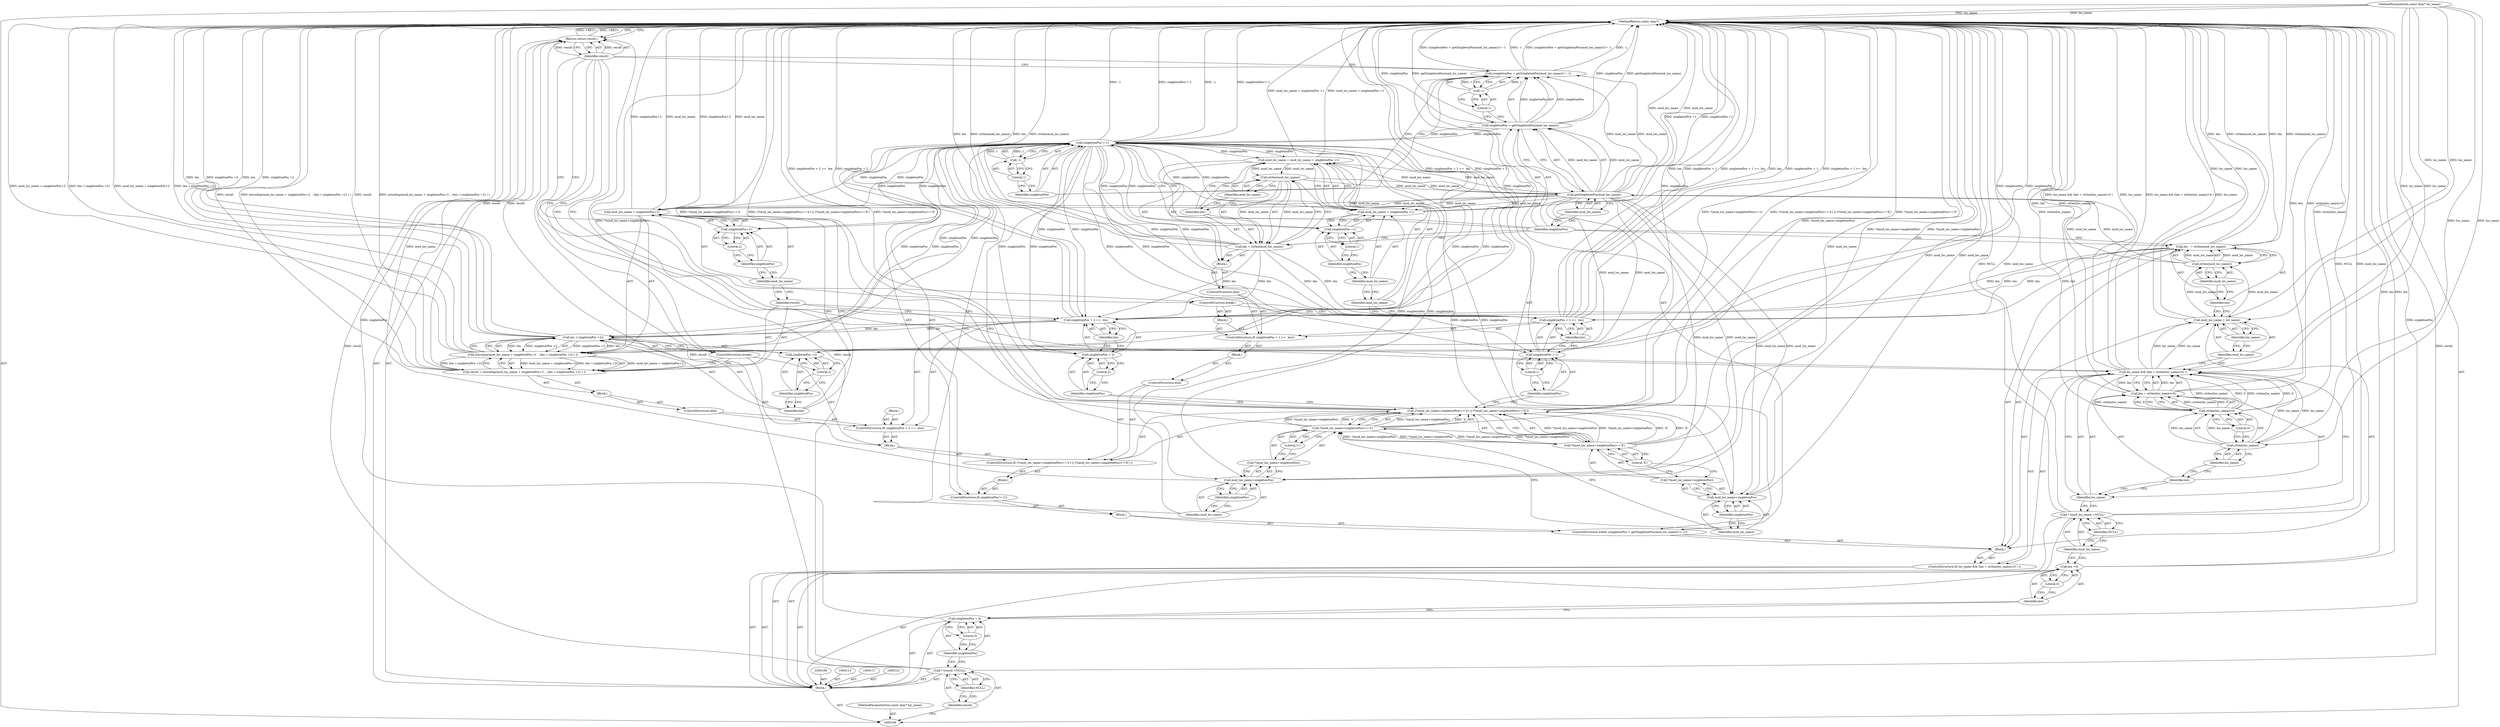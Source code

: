 digraph "0_php-src_97eff7eb57fc2320c267a949cffd622c38712484?w=1_24" {
"1000220" [label="(MethodReturn,static char*)"];
"1000107" [label="(MethodParameterIn,const char* loc_name)"];
"1000295" [label="(MethodParameterOut,const char* loc_name)"];
"1000140" [label="(Call,strlen(mod_loc_name))"];
"1000141" [label="(Identifier,mod_loc_name)"];
"1000138" [label="(Call,len   = strlen(mod_loc_name))"];
"1000139" [label="(Identifier,len)"];
"1000143" [label="(Call,(singletonPos = getSingletonPos(mod_loc_name))!= -1)"];
"1000144" [label="(Call,singletonPos = getSingletonPos(mod_loc_name))"];
"1000145" [label="(Identifier,singletonPos)"];
"1000146" [label="(Call,getSingletonPos(mod_loc_name))"];
"1000142" [label="(ControlStructure,while( (singletonPos = getSingletonPos(mod_loc_name))!= -1))"];
"1000147" [label="(Identifier,mod_loc_name)"];
"1000148" [label="(Call,-1)"];
"1000149" [label="(Literal,1)"];
"1000150" [label="(Block,)"];
"1000154" [label="(Call,-1)"];
"1000155" [label="(Literal,1)"];
"1000156" [label="(Block,)"];
"1000151" [label="(ControlStructure,if( singletonPos!=-1))"];
"1000152" [label="(Call,singletonPos!=-1)"];
"1000153" [label="(Identifier,singletonPos)"];
"1000161" [label="(Call,mod_loc_name+singletonPos)"];
"1000162" [label="(Identifier,mod_loc_name)"];
"1000163" [label="(Identifier,singletonPos)"];
"1000164" [label="(Literal,'x')"];
"1000157" [label="(ControlStructure,if( (*(mod_loc_name+singletonPos)=='x') || (*(mod_loc_name+singletonPos)=='X') ))"];
"1000165" [label="(Call,*(mod_loc_name+singletonPos)=='X')"];
"1000166" [label="(Call,*(mod_loc_name+singletonPos))"];
"1000167" [label="(Call,mod_loc_name+singletonPos)"];
"1000168" [label="(Identifier,mod_loc_name)"];
"1000169" [label="(Identifier,singletonPos)"];
"1000170" [label="(Literal,'X')"];
"1000158" [label="(Call,(*(mod_loc_name+singletonPos)=='x') || (*(mod_loc_name+singletonPos)=='X'))"];
"1000171" [label="(Block,)"];
"1000159" [label="(Call,*(mod_loc_name+singletonPos)=='x')"];
"1000160" [label="(Call,*(mod_loc_name+singletonPos))"];
"1000173" [label="(Call,singletonPos + 2 ==  len)"];
"1000174" [label="(Call,singletonPos + 2)"];
"1000175" [label="(Identifier,singletonPos)"];
"1000176" [label="(Literal,2)"];
"1000177" [label="(Identifier,len)"];
"1000178" [label="(Block,)"];
"1000172" [label="(ControlStructure,if( singletonPos + 2 ==  len))"];
"1000179" [label="(ControlStructure,else)"];
"1000180" [label="(Block,)"];
"1000108" [label="(Block,)"];
"1000183" [label="(Call,estrndup(mod_loc_name + singletonPos+2  , (len -( singletonPos +2) ) ))"];
"1000184" [label="(Call,mod_loc_name + singletonPos+2)"];
"1000185" [label="(Identifier,mod_loc_name)"];
"1000186" [label="(Call,singletonPos+2)"];
"1000187" [label="(Identifier,singletonPos)"];
"1000188" [label="(Literal,2)"];
"1000189" [label="(Call,len -( singletonPos +2))"];
"1000190" [label="(Identifier,len)"];
"1000181" [label="(Call,result = estrndup(mod_loc_name + singletonPos+2  , (len -( singletonPos +2) ) ))"];
"1000182" [label="(Identifier,result)"];
"1000191" [label="(Call,singletonPos +2)"];
"1000192" [label="(Identifier,singletonPos)"];
"1000193" [label="(Literal,2)"];
"1000194" [label="(ControlStructure,break;)"];
"1000195" [label="(ControlStructure,else)"];
"1000196" [label="(Block,)"];
"1000201" [label="(Literal,1)"];
"1000202" [label="(Identifier,len)"];
"1000203" [label="(Block,)"];
"1000197" [label="(ControlStructure,if( singletonPos + 1 >=  len))"];
"1000198" [label="(Call,singletonPos + 1 >=  len)"];
"1000199" [label="(Call,singletonPos + 1)"];
"1000200" [label="(Identifier,singletonPos)"];
"1000204" [label="(ControlStructure,break;)"];
"1000206" [label="(Block,)"];
"1000205" [label="(ControlStructure,else)"];
"1000112" [label="(Identifier,NULL)"];
"1000110" [label="(Call,* \tresult =NULL)"];
"1000111" [label="(Identifier,result)"];
"1000209" [label="(Call,mod_loc_name + singletonPos +1)"];
"1000210" [label="(Identifier,mod_loc_name)"];
"1000211" [label="(Call,singletonPos +1)"];
"1000212" [label="(Identifier,singletonPos)"];
"1000213" [label="(Literal,1)"];
"1000207" [label="(Call,mod_loc_name = mod_loc_name + singletonPos +1)"];
"1000208" [label="(Identifier,mod_loc_name)"];
"1000216" [label="(Call,strlen(mod_loc_name))"];
"1000217" [label="(Identifier,mod_loc_name)"];
"1000214" [label="(Call,len = strlen(mod_loc_name))"];
"1000215" [label="(Identifier,len)"];
"1000116" [label="(Literal,0)"];
"1000114" [label="(Call,singletonPos = 0)"];
"1000115" [label="(Identifier,singletonPos)"];
"1000218" [label="(Return,return result;)"];
"1000219" [label="(Identifier,result)"];
"1000120" [label="(Literal,0)"];
"1000118" [label="(Call,len =0)"];
"1000119" [label="(Identifier,len)"];
"1000122" [label="(Call,* \tmod_loc_name =NULL)"];
"1000123" [label="(Identifier,mod_loc_name)"];
"1000124" [label="(Identifier,NULL)"];
"1000128" [label="(Call,len = strlen(loc_name)>0)"];
"1000129" [label="(Identifier,len)"];
"1000125" [label="(ControlStructure,if( loc_name && (len = strlen(loc_name)>0 ) ))"];
"1000130" [label="(Call,strlen(loc_name)>0)"];
"1000131" [label="(Call,strlen(loc_name))"];
"1000132" [label="(Identifier,loc_name)"];
"1000133" [label="(Literal,0)"];
"1000134" [label="(Block,)"];
"1000126" [label="(Call,loc_name && (len = strlen(loc_name)>0 ))"];
"1000127" [label="(Identifier,loc_name)"];
"1000137" [label="(Identifier,loc_name)"];
"1000135" [label="(Call,mod_loc_name = loc_name)"];
"1000136" [label="(Identifier,mod_loc_name)"];
"1000220" -> "1000106"  [label="AST: "];
"1000220" -> "1000218"  [label="CFG: "];
"1000218" -> "1000220"  [label="DDG: <RET>"];
"1000207" -> "1000220"  [label="DDG: mod_loc_name + singletonPos +1"];
"1000184" -> "1000220"  [label="DDG: mod_loc_name"];
"1000184" -> "1000220"  [label="DDG: singletonPos+2"];
"1000107" -> "1000220"  [label="DDG: loc_name"];
"1000189" -> "1000220"  [label="DDG: len"];
"1000189" -> "1000220"  [label="DDG: singletonPos +2"];
"1000143" -> "1000220"  [label="DDG: -1"];
"1000143" -> "1000220"  [label="DDG: (singletonPos = getSingletonPos(mod_loc_name))!= -1"];
"1000152" -> "1000220"  [label="DDG: -1"];
"1000152" -> "1000220"  [label="DDG: singletonPos!=-1"];
"1000198" -> "1000220"  [label="DDG: singletonPos + 1"];
"1000198" -> "1000220"  [label="DDG: singletonPos + 1 >=  len"];
"1000198" -> "1000220"  [label="DDG: len"];
"1000214" -> "1000220"  [label="DDG: len"];
"1000214" -> "1000220"  [label="DDG: strlen(mod_loc_name)"];
"1000118" -> "1000220"  [label="DDG: len"];
"1000181" -> "1000220"  [label="DDG: result"];
"1000181" -> "1000220"  [label="DDG: estrndup(mod_loc_name + singletonPos+2  , (len -( singletonPos +2) ) )"];
"1000158" -> "1000220"  [label="DDG: *(mod_loc_name+singletonPos)=='x'"];
"1000158" -> "1000220"  [label="DDG: (*(mod_loc_name+singletonPos)=='x') || (*(mod_loc_name+singletonPos)=='X')"];
"1000158" -> "1000220"  [label="DDG: *(mod_loc_name+singletonPos)=='X'"];
"1000167" -> "1000220"  [label="DDG: mod_loc_name"];
"1000128" -> "1000220"  [label="DDG: strlen(loc_name)>0"];
"1000128" -> "1000220"  [label="DDG: len"];
"1000126" -> "1000220"  [label="DDG: loc_name && (len = strlen(loc_name)>0 )"];
"1000126" -> "1000220"  [label="DDG: loc_name"];
"1000199" -> "1000220"  [label="DDG: singletonPos"];
"1000159" -> "1000220"  [label="DDG: *(mod_loc_name+singletonPos)"];
"1000183" -> "1000220"  [label="DDG: len -( singletonPos +2)"];
"1000183" -> "1000220"  [label="DDG: mod_loc_name + singletonPos+2"];
"1000122" -> "1000220"  [label="DDG: mod_loc_name"];
"1000122" -> "1000220"  [label="DDG: NULL"];
"1000138" -> "1000220"  [label="DDG: len"];
"1000138" -> "1000220"  [label="DDG: strlen(mod_loc_name)"];
"1000165" -> "1000220"  [label="DDG: *(mod_loc_name+singletonPos)"];
"1000114" -> "1000220"  [label="DDG: singletonPos"];
"1000209" -> "1000220"  [label="DDG: singletonPos +1"];
"1000173" -> "1000220"  [label="DDG: singletonPos + 2 ==  len"];
"1000173" -> "1000220"  [label="DDG: singletonPos + 2"];
"1000144" -> "1000220"  [label="DDG: singletonPos"];
"1000144" -> "1000220"  [label="DDG: getSingletonPos(mod_loc_name)"];
"1000161" -> "1000220"  [label="DDG: mod_loc_name"];
"1000146" -> "1000220"  [label="DDG: mod_loc_name"];
"1000191" -> "1000220"  [label="DDG: singletonPos"];
"1000110" -> "1000220"  [label="DDG: result"];
"1000135" -> "1000220"  [label="DDG: loc_name"];
"1000130" -> "1000220"  [label="DDG: strlen(loc_name)"];
"1000107" -> "1000106"  [label="AST: "];
"1000107" -> "1000220"  [label="DDG: loc_name"];
"1000107" -> "1000126"  [label="DDG: loc_name"];
"1000107" -> "1000131"  [label="DDG: loc_name"];
"1000107" -> "1000135"  [label="DDG: loc_name"];
"1000295" -> "1000106"  [label="AST: "];
"1000140" -> "1000138"  [label="AST: "];
"1000140" -> "1000141"  [label="CFG: "];
"1000141" -> "1000140"  [label="AST: "];
"1000138" -> "1000140"  [label="CFG: "];
"1000140" -> "1000138"  [label="DDG: mod_loc_name"];
"1000135" -> "1000140"  [label="DDG: mod_loc_name"];
"1000140" -> "1000146"  [label="DDG: mod_loc_name"];
"1000141" -> "1000140"  [label="AST: "];
"1000141" -> "1000139"  [label="CFG: "];
"1000140" -> "1000141"  [label="CFG: "];
"1000138" -> "1000134"  [label="AST: "];
"1000138" -> "1000140"  [label="CFG: "];
"1000139" -> "1000138"  [label="AST: "];
"1000140" -> "1000138"  [label="AST: "];
"1000145" -> "1000138"  [label="CFG: "];
"1000138" -> "1000220"  [label="DDG: len"];
"1000138" -> "1000220"  [label="DDG: strlen(mod_loc_name)"];
"1000140" -> "1000138"  [label="DDG: mod_loc_name"];
"1000138" -> "1000173"  [label="DDG: len"];
"1000138" -> "1000198"  [label="DDG: len"];
"1000139" -> "1000138"  [label="AST: "];
"1000139" -> "1000135"  [label="CFG: "];
"1000141" -> "1000139"  [label="CFG: "];
"1000143" -> "1000142"  [label="AST: "];
"1000143" -> "1000148"  [label="CFG: "];
"1000144" -> "1000143"  [label="AST: "];
"1000148" -> "1000143"  [label="AST: "];
"1000153" -> "1000143"  [label="CFG: "];
"1000219" -> "1000143"  [label="CFG: "];
"1000143" -> "1000220"  [label="DDG: -1"];
"1000143" -> "1000220"  [label="DDG: (singletonPos = getSingletonPos(mod_loc_name))!= -1"];
"1000144" -> "1000143"  [label="DDG: singletonPos"];
"1000146" -> "1000143"  [label="DDG: mod_loc_name"];
"1000148" -> "1000143"  [label="DDG: 1"];
"1000144" -> "1000143"  [label="AST: "];
"1000144" -> "1000146"  [label="CFG: "];
"1000145" -> "1000144"  [label="AST: "];
"1000146" -> "1000144"  [label="AST: "];
"1000149" -> "1000144"  [label="CFG: "];
"1000144" -> "1000220"  [label="DDG: singletonPos"];
"1000144" -> "1000220"  [label="DDG: getSingletonPos(mod_loc_name)"];
"1000144" -> "1000143"  [label="DDG: singletonPos"];
"1000146" -> "1000144"  [label="DDG: mod_loc_name"];
"1000144" -> "1000152"  [label="DDG: singletonPos"];
"1000145" -> "1000144"  [label="AST: "];
"1000145" -> "1000214"  [label="CFG: "];
"1000145" -> "1000152"  [label="CFG: "];
"1000145" -> "1000138"  [label="CFG: "];
"1000147" -> "1000145"  [label="CFG: "];
"1000146" -> "1000144"  [label="AST: "];
"1000146" -> "1000147"  [label="CFG: "];
"1000147" -> "1000146"  [label="AST: "];
"1000144" -> "1000146"  [label="CFG: "];
"1000146" -> "1000220"  [label="DDG: mod_loc_name"];
"1000146" -> "1000143"  [label="DDG: mod_loc_name"];
"1000146" -> "1000144"  [label="DDG: mod_loc_name"];
"1000216" -> "1000146"  [label="DDG: mod_loc_name"];
"1000140" -> "1000146"  [label="DDG: mod_loc_name"];
"1000146" -> "1000161"  [label="DDG: mod_loc_name"];
"1000146" -> "1000167"  [label="DDG: mod_loc_name"];
"1000146" -> "1000183"  [label="DDG: mod_loc_name"];
"1000146" -> "1000184"  [label="DDG: mod_loc_name"];
"1000146" -> "1000207"  [label="DDG: mod_loc_name"];
"1000146" -> "1000209"  [label="DDG: mod_loc_name"];
"1000142" -> "1000134"  [label="AST: "];
"1000143" -> "1000142"  [label="AST: "];
"1000150" -> "1000142"  [label="AST: "];
"1000147" -> "1000146"  [label="AST: "];
"1000147" -> "1000145"  [label="CFG: "];
"1000146" -> "1000147"  [label="CFG: "];
"1000148" -> "1000143"  [label="AST: "];
"1000148" -> "1000149"  [label="CFG: "];
"1000149" -> "1000148"  [label="AST: "];
"1000143" -> "1000148"  [label="CFG: "];
"1000148" -> "1000143"  [label="DDG: 1"];
"1000149" -> "1000148"  [label="AST: "];
"1000149" -> "1000144"  [label="CFG: "];
"1000148" -> "1000149"  [label="CFG: "];
"1000150" -> "1000142"  [label="AST: "];
"1000151" -> "1000150"  [label="AST: "];
"1000154" -> "1000152"  [label="AST: "];
"1000154" -> "1000155"  [label="CFG: "];
"1000155" -> "1000154"  [label="AST: "];
"1000152" -> "1000154"  [label="CFG: "];
"1000154" -> "1000152"  [label="DDG: 1"];
"1000155" -> "1000154"  [label="AST: "];
"1000155" -> "1000153"  [label="CFG: "];
"1000154" -> "1000155"  [label="CFG: "];
"1000156" -> "1000151"  [label="AST: "];
"1000157" -> "1000156"  [label="AST: "];
"1000151" -> "1000150"  [label="AST: "];
"1000152" -> "1000151"  [label="AST: "];
"1000156" -> "1000151"  [label="AST: "];
"1000152" -> "1000151"  [label="AST: "];
"1000152" -> "1000154"  [label="CFG: "];
"1000153" -> "1000152"  [label="AST: "];
"1000154" -> "1000152"  [label="AST: "];
"1000145" -> "1000152"  [label="CFG: "];
"1000162" -> "1000152"  [label="CFG: "];
"1000152" -> "1000220"  [label="DDG: -1"];
"1000152" -> "1000220"  [label="DDG: singletonPos!=-1"];
"1000144" -> "1000152"  [label="DDG: singletonPos"];
"1000154" -> "1000152"  [label="DDG: 1"];
"1000152" -> "1000161"  [label="DDG: singletonPos"];
"1000152" -> "1000167"  [label="DDG: singletonPos"];
"1000152" -> "1000173"  [label="DDG: singletonPos"];
"1000152" -> "1000174"  [label="DDG: singletonPos"];
"1000152" -> "1000183"  [label="DDG: singletonPos"];
"1000152" -> "1000184"  [label="DDG: singletonPos"];
"1000152" -> "1000186"  [label="DDG: singletonPos"];
"1000152" -> "1000189"  [label="DDG: singletonPos"];
"1000152" -> "1000191"  [label="DDG: singletonPos"];
"1000152" -> "1000198"  [label="DDG: singletonPos"];
"1000152" -> "1000199"  [label="DDG: singletonPos"];
"1000152" -> "1000207"  [label="DDG: singletonPos"];
"1000152" -> "1000209"  [label="DDG: singletonPos"];
"1000152" -> "1000211"  [label="DDG: singletonPos"];
"1000153" -> "1000152"  [label="AST: "];
"1000153" -> "1000143"  [label="CFG: "];
"1000155" -> "1000153"  [label="CFG: "];
"1000161" -> "1000160"  [label="AST: "];
"1000161" -> "1000163"  [label="CFG: "];
"1000162" -> "1000161"  [label="AST: "];
"1000163" -> "1000161"  [label="AST: "];
"1000160" -> "1000161"  [label="CFG: "];
"1000161" -> "1000220"  [label="DDG: mod_loc_name"];
"1000146" -> "1000161"  [label="DDG: mod_loc_name"];
"1000152" -> "1000161"  [label="DDG: singletonPos"];
"1000162" -> "1000161"  [label="AST: "];
"1000162" -> "1000152"  [label="CFG: "];
"1000163" -> "1000162"  [label="CFG: "];
"1000163" -> "1000161"  [label="AST: "];
"1000163" -> "1000162"  [label="CFG: "];
"1000161" -> "1000163"  [label="CFG: "];
"1000164" -> "1000159"  [label="AST: "];
"1000164" -> "1000160"  [label="CFG: "];
"1000159" -> "1000164"  [label="CFG: "];
"1000157" -> "1000156"  [label="AST: "];
"1000158" -> "1000157"  [label="AST: "];
"1000171" -> "1000157"  [label="AST: "];
"1000195" -> "1000157"  [label="AST: "];
"1000165" -> "1000158"  [label="AST: "];
"1000165" -> "1000170"  [label="CFG: "];
"1000166" -> "1000165"  [label="AST: "];
"1000170" -> "1000165"  [label="AST: "];
"1000158" -> "1000165"  [label="CFG: "];
"1000165" -> "1000220"  [label="DDG: *(mod_loc_name+singletonPos)"];
"1000165" -> "1000159"  [label="DDG: *(mod_loc_name+singletonPos)"];
"1000165" -> "1000158"  [label="DDG: *(mod_loc_name+singletonPos)"];
"1000165" -> "1000158"  [label="DDG: 'X'"];
"1000159" -> "1000165"  [label="DDG: *(mod_loc_name+singletonPos)"];
"1000166" -> "1000165"  [label="AST: "];
"1000166" -> "1000167"  [label="CFG: "];
"1000167" -> "1000166"  [label="AST: "];
"1000170" -> "1000166"  [label="CFG: "];
"1000167" -> "1000166"  [label="AST: "];
"1000167" -> "1000169"  [label="CFG: "];
"1000168" -> "1000167"  [label="AST: "];
"1000169" -> "1000167"  [label="AST: "];
"1000166" -> "1000167"  [label="CFG: "];
"1000167" -> "1000220"  [label="DDG: mod_loc_name"];
"1000146" -> "1000167"  [label="DDG: mod_loc_name"];
"1000152" -> "1000167"  [label="DDG: singletonPos"];
"1000168" -> "1000167"  [label="AST: "];
"1000168" -> "1000159"  [label="CFG: "];
"1000169" -> "1000168"  [label="CFG: "];
"1000169" -> "1000167"  [label="AST: "];
"1000169" -> "1000168"  [label="CFG: "];
"1000167" -> "1000169"  [label="CFG: "];
"1000170" -> "1000165"  [label="AST: "];
"1000170" -> "1000166"  [label="CFG: "];
"1000165" -> "1000170"  [label="CFG: "];
"1000158" -> "1000157"  [label="AST: "];
"1000158" -> "1000159"  [label="CFG: "];
"1000158" -> "1000165"  [label="CFG: "];
"1000159" -> "1000158"  [label="AST: "];
"1000165" -> "1000158"  [label="AST: "];
"1000175" -> "1000158"  [label="CFG: "];
"1000200" -> "1000158"  [label="CFG: "];
"1000158" -> "1000220"  [label="DDG: *(mod_loc_name+singletonPos)=='x'"];
"1000158" -> "1000220"  [label="DDG: (*(mod_loc_name+singletonPos)=='x') || (*(mod_loc_name+singletonPos)=='X')"];
"1000158" -> "1000220"  [label="DDG: *(mod_loc_name+singletonPos)=='X'"];
"1000159" -> "1000158"  [label="DDG: *(mod_loc_name+singletonPos)"];
"1000159" -> "1000158"  [label="DDG: 'x'"];
"1000165" -> "1000158"  [label="DDG: *(mod_loc_name+singletonPos)"];
"1000165" -> "1000158"  [label="DDG: 'X'"];
"1000171" -> "1000157"  [label="AST: "];
"1000172" -> "1000171"  [label="AST: "];
"1000194" -> "1000171"  [label="AST: "];
"1000159" -> "1000158"  [label="AST: "];
"1000159" -> "1000164"  [label="CFG: "];
"1000160" -> "1000159"  [label="AST: "];
"1000164" -> "1000159"  [label="AST: "];
"1000168" -> "1000159"  [label="CFG: "];
"1000158" -> "1000159"  [label="CFG: "];
"1000159" -> "1000220"  [label="DDG: *(mod_loc_name+singletonPos)"];
"1000159" -> "1000158"  [label="DDG: *(mod_loc_name+singletonPos)"];
"1000159" -> "1000158"  [label="DDG: 'x'"];
"1000165" -> "1000159"  [label="DDG: *(mod_loc_name+singletonPos)"];
"1000159" -> "1000165"  [label="DDG: *(mod_loc_name+singletonPos)"];
"1000160" -> "1000159"  [label="AST: "];
"1000160" -> "1000161"  [label="CFG: "];
"1000161" -> "1000160"  [label="AST: "];
"1000164" -> "1000160"  [label="CFG: "];
"1000173" -> "1000172"  [label="AST: "];
"1000173" -> "1000177"  [label="CFG: "];
"1000174" -> "1000173"  [label="AST: "];
"1000177" -> "1000173"  [label="AST: "];
"1000182" -> "1000173"  [label="CFG: "];
"1000173" -> "1000220"  [label="DDG: singletonPos + 2 ==  len"];
"1000173" -> "1000220"  [label="DDG: singletonPos + 2"];
"1000152" -> "1000173"  [label="DDG: singletonPos"];
"1000138" -> "1000173"  [label="DDG: len"];
"1000214" -> "1000173"  [label="DDG: len"];
"1000173" -> "1000189"  [label="DDG: len"];
"1000174" -> "1000173"  [label="AST: "];
"1000174" -> "1000176"  [label="CFG: "];
"1000175" -> "1000174"  [label="AST: "];
"1000176" -> "1000174"  [label="AST: "];
"1000177" -> "1000174"  [label="CFG: "];
"1000152" -> "1000174"  [label="DDG: singletonPos"];
"1000175" -> "1000174"  [label="AST: "];
"1000175" -> "1000158"  [label="CFG: "];
"1000176" -> "1000175"  [label="CFG: "];
"1000176" -> "1000174"  [label="AST: "];
"1000176" -> "1000175"  [label="CFG: "];
"1000174" -> "1000176"  [label="CFG: "];
"1000177" -> "1000173"  [label="AST: "];
"1000177" -> "1000174"  [label="CFG: "];
"1000173" -> "1000177"  [label="CFG: "];
"1000178" -> "1000172"  [label="AST: "];
"1000172" -> "1000171"  [label="AST: "];
"1000173" -> "1000172"  [label="AST: "];
"1000178" -> "1000172"  [label="AST: "];
"1000179" -> "1000172"  [label="AST: "];
"1000179" -> "1000172"  [label="AST: "];
"1000180" -> "1000179"  [label="AST: "];
"1000180" -> "1000179"  [label="AST: "];
"1000181" -> "1000180"  [label="AST: "];
"1000108" -> "1000106"  [label="AST: "];
"1000109" -> "1000108"  [label="AST: "];
"1000110" -> "1000108"  [label="AST: "];
"1000113" -> "1000108"  [label="AST: "];
"1000114" -> "1000108"  [label="AST: "];
"1000117" -> "1000108"  [label="AST: "];
"1000118" -> "1000108"  [label="AST: "];
"1000121" -> "1000108"  [label="AST: "];
"1000122" -> "1000108"  [label="AST: "];
"1000125" -> "1000108"  [label="AST: "];
"1000218" -> "1000108"  [label="AST: "];
"1000183" -> "1000181"  [label="AST: "];
"1000183" -> "1000189"  [label="CFG: "];
"1000184" -> "1000183"  [label="AST: "];
"1000189" -> "1000183"  [label="AST: "];
"1000181" -> "1000183"  [label="CFG: "];
"1000183" -> "1000220"  [label="DDG: len -( singletonPos +2)"];
"1000183" -> "1000220"  [label="DDG: mod_loc_name + singletonPos+2"];
"1000183" -> "1000181"  [label="DDG: mod_loc_name + singletonPos+2"];
"1000183" -> "1000181"  [label="DDG: len -( singletonPos +2)"];
"1000146" -> "1000183"  [label="DDG: mod_loc_name"];
"1000152" -> "1000183"  [label="DDG: singletonPos"];
"1000189" -> "1000183"  [label="DDG: len"];
"1000189" -> "1000183"  [label="DDG: singletonPos +2"];
"1000184" -> "1000183"  [label="AST: "];
"1000184" -> "1000186"  [label="CFG: "];
"1000185" -> "1000184"  [label="AST: "];
"1000186" -> "1000184"  [label="AST: "];
"1000190" -> "1000184"  [label="CFG: "];
"1000184" -> "1000220"  [label="DDG: mod_loc_name"];
"1000184" -> "1000220"  [label="DDG: singletonPos+2"];
"1000146" -> "1000184"  [label="DDG: mod_loc_name"];
"1000152" -> "1000184"  [label="DDG: singletonPos"];
"1000185" -> "1000184"  [label="AST: "];
"1000185" -> "1000182"  [label="CFG: "];
"1000187" -> "1000185"  [label="CFG: "];
"1000186" -> "1000184"  [label="AST: "];
"1000186" -> "1000188"  [label="CFG: "];
"1000187" -> "1000186"  [label="AST: "];
"1000188" -> "1000186"  [label="AST: "];
"1000184" -> "1000186"  [label="CFG: "];
"1000152" -> "1000186"  [label="DDG: singletonPos"];
"1000187" -> "1000186"  [label="AST: "];
"1000187" -> "1000185"  [label="CFG: "];
"1000188" -> "1000187"  [label="CFG: "];
"1000188" -> "1000186"  [label="AST: "];
"1000188" -> "1000187"  [label="CFG: "];
"1000186" -> "1000188"  [label="CFG: "];
"1000189" -> "1000183"  [label="AST: "];
"1000189" -> "1000191"  [label="CFG: "];
"1000190" -> "1000189"  [label="AST: "];
"1000191" -> "1000189"  [label="AST: "];
"1000183" -> "1000189"  [label="CFG: "];
"1000189" -> "1000220"  [label="DDG: len"];
"1000189" -> "1000220"  [label="DDG: singletonPos +2"];
"1000189" -> "1000183"  [label="DDG: len"];
"1000189" -> "1000183"  [label="DDG: singletonPos +2"];
"1000173" -> "1000189"  [label="DDG: len"];
"1000152" -> "1000189"  [label="DDG: singletonPos"];
"1000190" -> "1000189"  [label="AST: "];
"1000190" -> "1000184"  [label="CFG: "];
"1000192" -> "1000190"  [label="CFG: "];
"1000181" -> "1000180"  [label="AST: "];
"1000181" -> "1000183"  [label="CFG: "];
"1000182" -> "1000181"  [label="AST: "];
"1000183" -> "1000181"  [label="AST: "];
"1000194" -> "1000181"  [label="CFG: "];
"1000181" -> "1000220"  [label="DDG: result"];
"1000181" -> "1000220"  [label="DDG: estrndup(mod_loc_name + singletonPos+2  , (len -( singletonPos +2) ) )"];
"1000183" -> "1000181"  [label="DDG: mod_loc_name + singletonPos+2"];
"1000183" -> "1000181"  [label="DDG: len -( singletonPos +2)"];
"1000181" -> "1000218"  [label="DDG: result"];
"1000182" -> "1000181"  [label="AST: "];
"1000182" -> "1000173"  [label="CFG: "];
"1000185" -> "1000182"  [label="CFG: "];
"1000191" -> "1000189"  [label="AST: "];
"1000191" -> "1000193"  [label="CFG: "];
"1000192" -> "1000191"  [label="AST: "];
"1000193" -> "1000191"  [label="AST: "];
"1000189" -> "1000191"  [label="CFG: "];
"1000191" -> "1000220"  [label="DDG: singletonPos"];
"1000152" -> "1000191"  [label="DDG: singletonPos"];
"1000192" -> "1000191"  [label="AST: "];
"1000192" -> "1000190"  [label="CFG: "];
"1000193" -> "1000192"  [label="CFG: "];
"1000193" -> "1000191"  [label="AST: "];
"1000193" -> "1000192"  [label="CFG: "];
"1000191" -> "1000193"  [label="CFG: "];
"1000194" -> "1000171"  [label="AST: "];
"1000194" -> "1000181"  [label="CFG: "];
"1000219" -> "1000194"  [label="CFG: "];
"1000195" -> "1000157"  [label="AST: "];
"1000196" -> "1000195"  [label="AST: "];
"1000196" -> "1000195"  [label="AST: "];
"1000197" -> "1000196"  [label="AST: "];
"1000201" -> "1000199"  [label="AST: "];
"1000201" -> "1000200"  [label="CFG: "];
"1000199" -> "1000201"  [label="CFG: "];
"1000202" -> "1000198"  [label="AST: "];
"1000202" -> "1000199"  [label="CFG: "];
"1000198" -> "1000202"  [label="CFG: "];
"1000203" -> "1000197"  [label="AST: "];
"1000204" -> "1000203"  [label="AST: "];
"1000197" -> "1000196"  [label="AST: "];
"1000198" -> "1000197"  [label="AST: "];
"1000203" -> "1000197"  [label="AST: "];
"1000205" -> "1000197"  [label="AST: "];
"1000198" -> "1000197"  [label="AST: "];
"1000198" -> "1000202"  [label="CFG: "];
"1000199" -> "1000198"  [label="AST: "];
"1000202" -> "1000198"  [label="AST: "];
"1000204" -> "1000198"  [label="CFG: "];
"1000208" -> "1000198"  [label="CFG: "];
"1000198" -> "1000220"  [label="DDG: singletonPos + 1"];
"1000198" -> "1000220"  [label="DDG: singletonPos + 1 >=  len"];
"1000198" -> "1000220"  [label="DDG: len"];
"1000152" -> "1000198"  [label="DDG: singletonPos"];
"1000138" -> "1000198"  [label="DDG: len"];
"1000214" -> "1000198"  [label="DDG: len"];
"1000199" -> "1000198"  [label="AST: "];
"1000199" -> "1000201"  [label="CFG: "];
"1000200" -> "1000199"  [label="AST: "];
"1000201" -> "1000199"  [label="AST: "];
"1000202" -> "1000199"  [label="CFG: "];
"1000199" -> "1000220"  [label="DDG: singletonPos"];
"1000152" -> "1000199"  [label="DDG: singletonPos"];
"1000200" -> "1000199"  [label="AST: "];
"1000200" -> "1000158"  [label="CFG: "];
"1000201" -> "1000200"  [label="CFG: "];
"1000204" -> "1000203"  [label="AST: "];
"1000204" -> "1000198"  [label="CFG: "];
"1000219" -> "1000204"  [label="CFG: "];
"1000206" -> "1000205"  [label="AST: "];
"1000207" -> "1000206"  [label="AST: "];
"1000214" -> "1000206"  [label="AST: "];
"1000205" -> "1000197"  [label="AST: "];
"1000206" -> "1000205"  [label="AST: "];
"1000112" -> "1000110"  [label="AST: "];
"1000112" -> "1000111"  [label="CFG: "];
"1000110" -> "1000112"  [label="CFG: "];
"1000110" -> "1000108"  [label="AST: "];
"1000110" -> "1000112"  [label="CFG: "];
"1000111" -> "1000110"  [label="AST: "];
"1000112" -> "1000110"  [label="AST: "];
"1000115" -> "1000110"  [label="CFG: "];
"1000110" -> "1000220"  [label="DDG: result"];
"1000110" -> "1000218"  [label="DDG: result"];
"1000111" -> "1000110"  [label="AST: "];
"1000111" -> "1000106"  [label="CFG: "];
"1000112" -> "1000111"  [label="CFG: "];
"1000209" -> "1000207"  [label="AST: "];
"1000209" -> "1000211"  [label="CFG: "];
"1000210" -> "1000209"  [label="AST: "];
"1000211" -> "1000209"  [label="AST: "];
"1000207" -> "1000209"  [label="CFG: "];
"1000209" -> "1000220"  [label="DDG: singletonPos +1"];
"1000146" -> "1000209"  [label="DDG: mod_loc_name"];
"1000152" -> "1000209"  [label="DDG: singletonPos"];
"1000210" -> "1000209"  [label="AST: "];
"1000210" -> "1000208"  [label="CFG: "];
"1000212" -> "1000210"  [label="CFG: "];
"1000211" -> "1000209"  [label="AST: "];
"1000211" -> "1000213"  [label="CFG: "];
"1000212" -> "1000211"  [label="AST: "];
"1000213" -> "1000211"  [label="AST: "];
"1000209" -> "1000211"  [label="CFG: "];
"1000152" -> "1000211"  [label="DDG: singletonPos"];
"1000212" -> "1000211"  [label="AST: "];
"1000212" -> "1000210"  [label="CFG: "];
"1000213" -> "1000212"  [label="CFG: "];
"1000213" -> "1000211"  [label="AST: "];
"1000213" -> "1000212"  [label="CFG: "];
"1000211" -> "1000213"  [label="CFG: "];
"1000207" -> "1000206"  [label="AST: "];
"1000207" -> "1000209"  [label="CFG: "];
"1000208" -> "1000207"  [label="AST: "];
"1000209" -> "1000207"  [label="AST: "];
"1000215" -> "1000207"  [label="CFG: "];
"1000207" -> "1000220"  [label="DDG: mod_loc_name + singletonPos +1"];
"1000146" -> "1000207"  [label="DDG: mod_loc_name"];
"1000152" -> "1000207"  [label="DDG: singletonPos"];
"1000207" -> "1000216"  [label="DDG: mod_loc_name"];
"1000208" -> "1000207"  [label="AST: "];
"1000208" -> "1000198"  [label="CFG: "];
"1000210" -> "1000208"  [label="CFG: "];
"1000216" -> "1000214"  [label="AST: "];
"1000216" -> "1000217"  [label="CFG: "];
"1000217" -> "1000216"  [label="AST: "];
"1000214" -> "1000216"  [label="CFG: "];
"1000216" -> "1000146"  [label="DDG: mod_loc_name"];
"1000216" -> "1000214"  [label="DDG: mod_loc_name"];
"1000207" -> "1000216"  [label="DDG: mod_loc_name"];
"1000217" -> "1000216"  [label="AST: "];
"1000217" -> "1000215"  [label="CFG: "];
"1000216" -> "1000217"  [label="CFG: "];
"1000214" -> "1000206"  [label="AST: "];
"1000214" -> "1000216"  [label="CFG: "];
"1000215" -> "1000214"  [label="AST: "];
"1000216" -> "1000214"  [label="AST: "];
"1000145" -> "1000214"  [label="CFG: "];
"1000214" -> "1000220"  [label="DDG: len"];
"1000214" -> "1000220"  [label="DDG: strlen(mod_loc_name)"];
"1000214" -> "1000173"  [label="DDG: len"];
"1000214" -> "1000198"  [label="DDG: len"];
"1000216" -> "1000214"  [label="DDG: mod_loc_name"];
"1000215" -> "1000214"  [label="AST: "];
"1000215" -> "1000207"  [label="CFG: "];
"1000217" -> "1000215"  [label="CFG: "];
"1000116" -> "1000114"  [label="AST: "];
"1000116" -> "1000115"  [label="CFG: "];
"1000114" -> "1000116"  [label="CFG: "];
"1000114" -> "1000108"  [label="AST: "];
"1000114" -> "1000116"  [label="CFG: "];
"1000115" -> "1000114"  [label="AST: "];
"1000116" -> "1000114"  [label="AST: "];
"1000119" -> "1000114"  [label="CFG: "];
"1000114" -> "1000220"  [label="DDG: singletonPos"];
"1000115" -> "1000114"  [label="AST: "];
"1000115" -> "1000110"  [label="CFG: "];
"1000116" -> "1000115"  [label="CFG: "];
"1000218" -> "1000108"  [label="AST: "];
"1000218" -> "1000219"  [label="CFG: "];
"1000219" -> "1000218"  [label="AST: "];
"1000220" -> "1000218"  [label="CFG: "];
"1000218" -> "1000220"  [label="DDG: <RET>"];
"1000219" -> "1000218"  [label="DDG: result"];
"1000181" -> "1000218"  [label="DDG: result"];
"1000110" -> "1000218"  [label="DDG: result"];
"1000219" -> "1000218"  [label="AST: "];
"1000219" -> "1000143"  [label="CFG: "];
"1000219" -> "1000194"  [label="CFG: "];
"1000219" -> "1000204"  [label="CFG: "];
"1000219" -> "1000126"  [label="CFG: "];
"1000218" -> "1000219"  [label="CFG: "];
"1000219" -> "1000218"  [label="DDG: result"];
"1000120" -> "1000118"  [label="AST: "];
"1000120" -> "1000119"  [label="CFG: "];
"1000118" -> "1000120"  [label="CFG: "];
"1000118" -> "1000108"  [label="AST: "];
"1000118" -> "1000120"  [label="CFG: "];
"1000119" -> "1000118"  [label="AST: "];
"1000120" -> "1000118"  [label="AST: "];
"1000123" -> "1000118"  [label="CFG: "];
"1000118" -> "1000220"  [label="DDG: len"];
"1000119" -> "1000118"  [label="AST: "];
"1000119" -> "1000114"  [label="CFG: "];
"1000120" -> "1000119"  [label="CFG: "];
"1000122" -> "1000108"  [label="AST: "];
"1000122" -> "1000124"  [label="CFG: "];
"1000123" -> "1000122"  [label="AST: "];
"1000124" -> "1000122"  [label="AST: "];
"1000127" -> "1000122"  [label="CFG: "];
"1000122" -> "1000220"  [label="DDG: mod_loc_name"];
"1000122" -> "1000220"  [label="DDG: NULL"];
"1000123" -> "1000122"  [label="AST: "];
"1000123" -> "1000118"  [label="CFG: "];
"1000124" -> "1000123"  [label="CFG: "];
"1000124" -> "1000122"  [label="AST: "];
"1000124" -> "1000123"  [label="CFG: "];
"1000122" -> "1000124"  [label="CFG: "];
"1000128" -> "1000126"  [label="AST: "];
"1000128" -> "1000130"  [label="CFG: "];
"1000129" -> "1000128"  [label="AST: "];
"1000130" -> "1000128"  [label="AST: "];
"1000126" -> "1000128"  [label="CFG: "];
"1000128" -> "1000220"  [label="DDG: strlen(loc_name)>0"];
"1000128" -> "1000220"  [label="DDG: len"];
"1000128" -> "1000126"  [label="DDG: len"];
"1000130" -> "1000128"  [label="DDG: strlen(loc_name)"];
"1000130" -> "1000128"  [label="DDG: 0"];
"1000129" -> "1000128"  [label="AST: "];
"1000129" -> "1000127"  [label="CFG: "];
"1000132" -> "1000129"  [label="CFG: "];
"1000125" -> "1000108"  [label="AST: "];
"1000126" -> "1000125"  [label="AST: "];
"1000134" -> "1000125"  [label="AST: "];
"1000130" -> "1000128"  [label="AST: "];
"1000130" -> "1000133"  [label="CFG: "];
"1000131" -> "1000130"  [label="AST: "];
"1000133" -> "1000130"  [label="AST: "];
"1000128" -> "1000130"  [label="CFG: "];
"1000130" -> "1000220"  [label="DDG: strlen(loc_name)"];
"1000130" -> "1000126"  [label="DDG: strlen(loc_name)"];
"1000130" -> "1000126"  [label="DDG: 0"];
"1000130" -> "1000128"  [label="DDG: strlen(loc_name)"];
"1000130" -> "1000128"  [label="DDG: 0"];
"1000131" -> "1000130"  [label="DDG: loc_name"];
"1000131" -> "1000130"  [label="AST: "];
"1000131" -> "1000132"  [label="CFG: "];
"1000132" -> "1000131"  [label="AST: "];
"1000133" -> "1000131"  [label="CFG: "];
"1000131" -> "1000126"  [label="DDG: loc_name"];
"1000131" -> "1000130"  [label="DDG: loc_name"];
"1000107" -> "1000131"  [label="DDG: loc_name"];
"1000132" -> "1000131"  [label="AST: "];
"1000132" -> "1000129"  [label="CFG: "];
"1000131" -> "1000132"  [label="CFG: "];
"1000133" -> "1000130"  [label="AST: "];
"1000133" -> "1000131"  [label="CFG: "];
"1000130" -> "1000133"  [label="CFG: "];
"1000134" -> "1000125"  [label="AST: "];
"1000135" -> "1000134"  [label="AST: "];
"1000138" -> "1000134"  [label="AST: "];
"1000142" -> "1000134"  [label="AST: "];
"1000126" -> "1000125"  [label="AST: "];
"1000126" -> "1000127"  [label="CFG: "];
"1000126" -> "1000128"  [label="CFG: "];
"1000127" -> "1000126"  [label="AST: "];
"1000128" -> "1000126"  [label="AST: "];
"1000136" -> "1000126"  [label="CFG: "];
"1000219" -> "1000126"  [label="CFG: "];
"1000126" -> "1000220"  [label="DDG: loc_name && (len = strlen(loc_name)>0 )"];
"1000126" -> "1000220"  [label="DDG: loc_name"];
"1000131" -> "1000126"  [label="DDG: loc_name"];
"1000107" -> "1000126"  [label="DDG: loc_name"];
"1000128" -> "1000126"  [label="DDG: len"];
"1000130" -> "1000126"  [label="DDG: strlen(loc_name)"];
"1000130" -> "1000126"  [label="DDG: 0"];
"1000126" -> "1000135"  [label="DDG: loc_name"];
"1000127" -> "1000126"  [label="AST: "];
"1000127" -> "1000122"  [label="CFG: "];
"1000129" -> "1000127"  [label="CFG: "];
"1000126" -> "1000127"  [label="CFG: "];
"1000137" -> "1000135"  [label="AST: "];
"1000137" -> "1000136"  [label="CFG: "];
"1000135" -> "1000137"  [label="CFG: "];
"1000135" -> "1000134"  [label="AST: "];
"1000135" -> "1000137"  [label="CFG: "];
"1000136" -> "1000135"  [label="AST: "];
"1000137" -> "1000135"  [label="AST: "];
"1000139" -> "1000135"  [label="CFG: "];
"1000135" -> "1000220"  [label="DDG: loc_name"];
"1000126" -> "1000135"  [label="DDG: loc_name"];
"1000107" -> "1000135"  [label="DDG: loc_name"];
"1000135" -> "1000140"  [label="DDG: mod_loc_name"];
"1000136" -> "1000135"  [label="AST: "];
"1000136" -> "1000126"  [label="CFG: "];
"1000137" -> "1000136"  [label="CFG: "];
}
